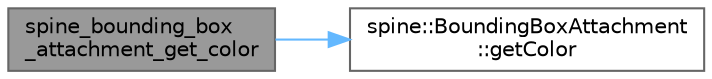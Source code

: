 digraph "spine_bounding_box_attachment_get_color"
{
 // LATEX_PDF_SIZE
  bgcolor="transparent";
  edge [fontname=Helvetica,fontsize=10,labelfontname=Helvetica,labelfontsize=10];
  node [fontname=Helvetica,fontsize=10,shape=box,height=0.2,width=0.4];
  rankdir="LR";
  Node1 [id="Node000001",label="spine_bounding_box\l_attachment_get_color",height=0.2,width=0.4,color="gray40", fillcolor="grey60", style="filled", fontcolor="black",tooltip=" "];
  Node1 -> Node2 [id="edge1_Node000001_Node000002",color="steelblue1",style="solid",tooltip=" "];
  Node2 [id="Node000002",label="spine::BoundingBoxAttachment\l::getColor",height=0.2,width=0.4,color="grey40", fillcolor="white", style="filled",URL="$classspine_1_1_bounding_box_attachment.html#a646fb9fc56aace0d2ce9e0f97bc69f63",tooltip=" "];
}
